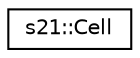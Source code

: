 digraph "Graphical Class Hierarchy"
{
 // LATEX_PDF_SIZE
  edge [fontname="Helvetica",fontsize="10",labelfontname="Helvetica",labelfontsize="10"];
  node [fontname="Helvetica",fontsize="10",shape=record];
  rankdir="LR";
  Node0 [label="s21::Cell",height=0.2,width=0.4,color="black", fillcolor="white", style="filled",URL="$structs21_1_1Cell.html",tooltip="Maze cell structure."];
}
